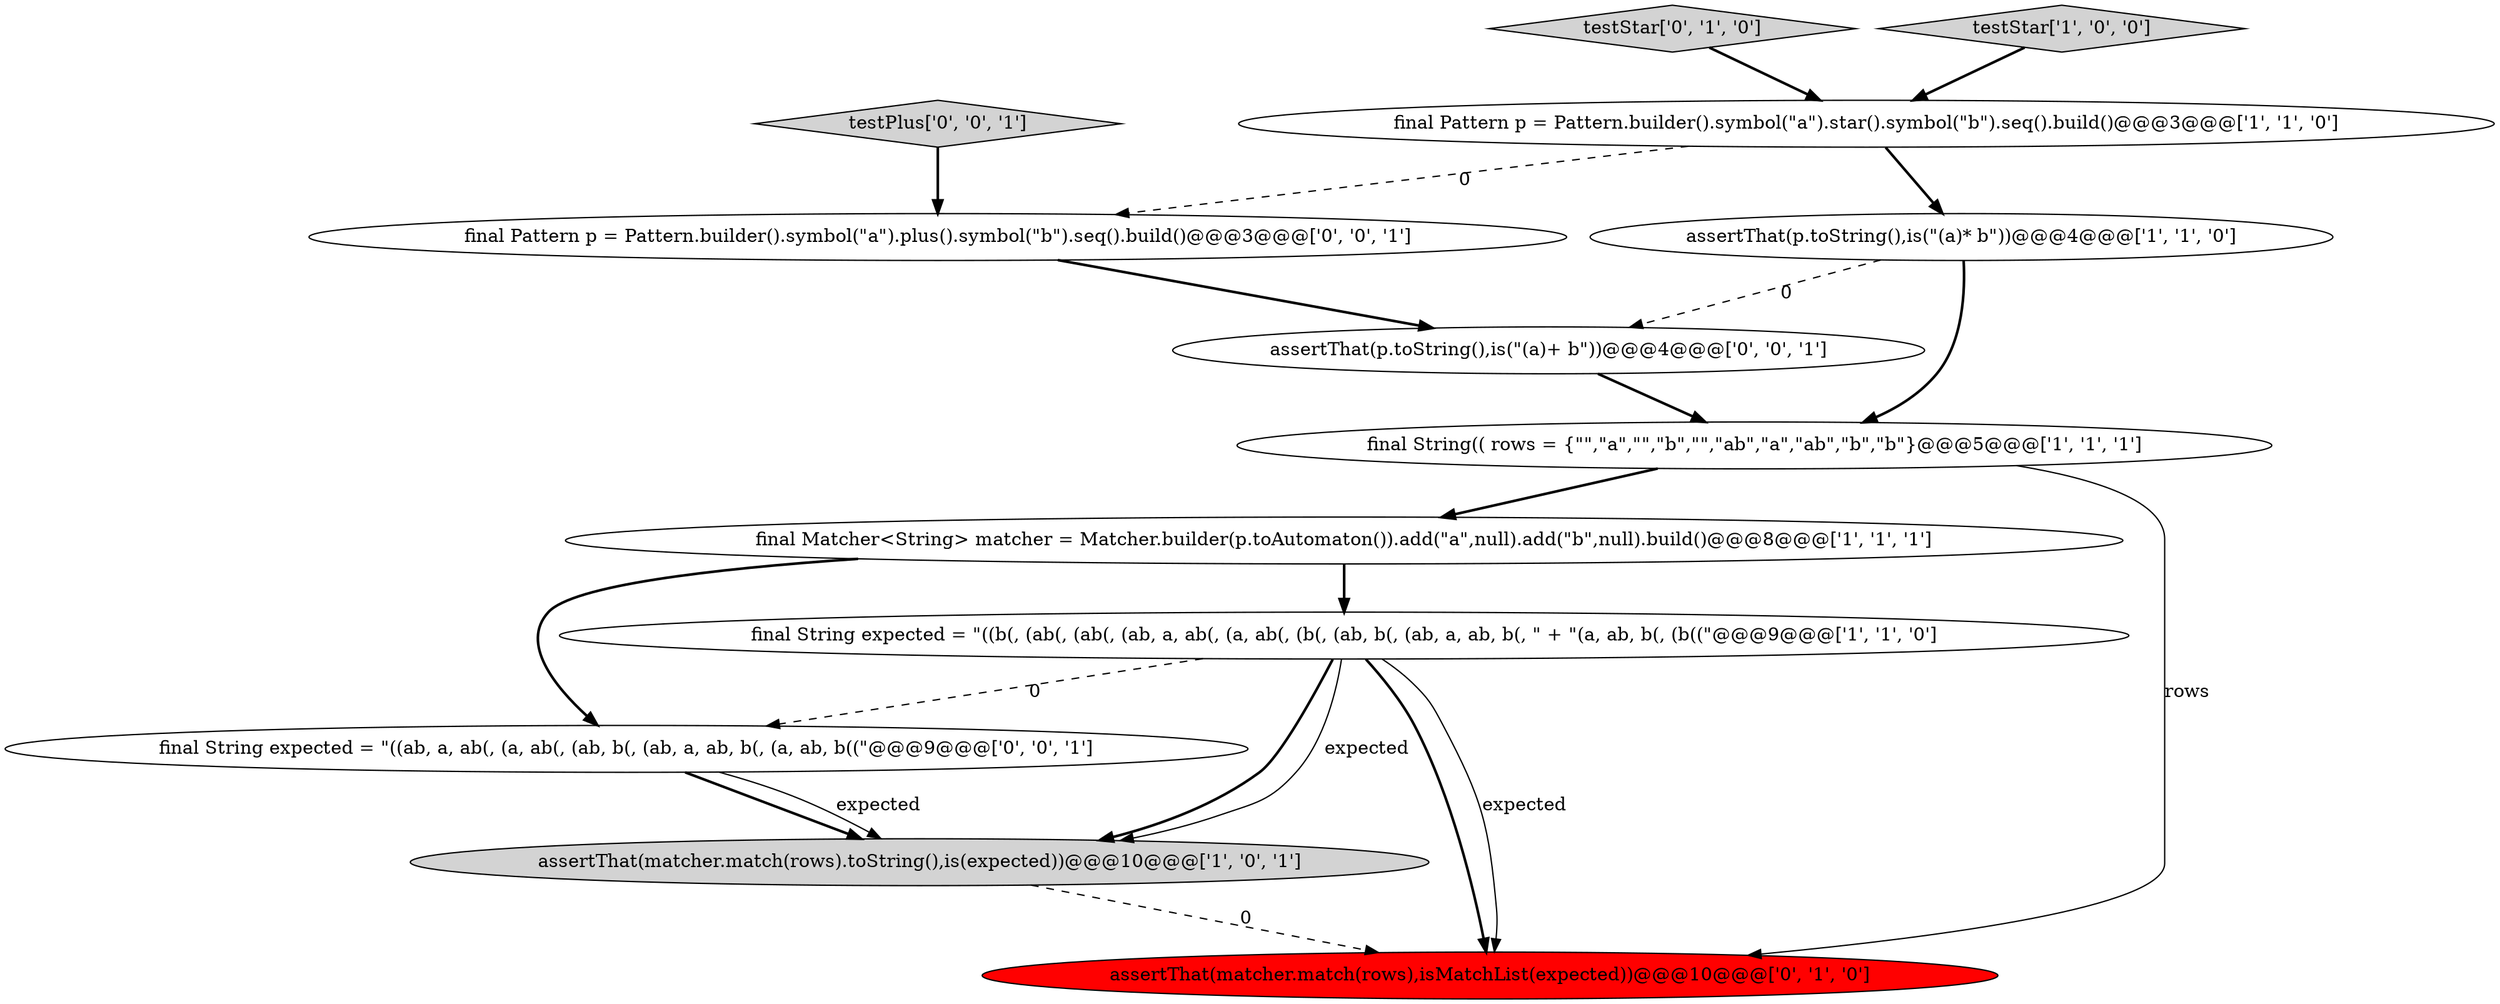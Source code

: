 digraph {
2 [style = filled, label = "assertThat(p.toString(),is(\"(a)* b\"))@@@4@@@['1', '1', '0']", fillcolor = white, shape = ellipse image = "AAA0AAABBB1BBB"];
10 [style = filled, label = "final String expected = \"((ab, a, ab(, (a, ab(, (ab, b(, (ab, a, ab, b(, (a, ab, b((\"@@@9@@@['0', '0', '1']", fillcolor = white, shape = ellipse image = "AAA0AAABBB3BBB"];
11 [style = filled, label = "final Pattern p = Pattern.builder().symbol(\"a\").plus().symbol(\"b\").seq().build()@@@3@@@['0', '0', '1']", fillcolor = white, shape = ellipse image = "AAA0AAABBB3BBB"];
1 [style = filled, label = "final String(( rows = {\"\",\"a\",\"\",\"b\",\"\",\"ab\",\"a\",\"ab\",\"b\",\"b\"}@@@5@@@['1', '1', '1']", fillcolor = white, shape = ellipse image = "AAA0AAABBB1BBB"];
3 [style = filled, label = "final String expected = \"((b(, (ab(, (ab(, (ab, a, ab(, (a, ab(, (b(, (ab, b(, (ab, a, ab, b(, \" + \"(a, ab, b(, (b((\"@@@9@@@['1', '1', '0']", fillcolor = white, shape = ellipse image = "AAA0AAABBB1BBB"];
9 [style = filled, label = "assertThat(p.toString(),is(\"(a)+ b\"))@@@4@@@['0', '0', '1']", fillcolor = white, shape = ellipse image = "AAA0AAABBB3BBB"];
8 [style = filled, label = "testStar['0', '1', '0']", fillcolor = lightgray, shape = diamond image = "AAA0AAABBB2BBB"];
4 [style = filled, label = "testStar['1', '0', '0']", fillcolor = lightgray, shape = diamond image = "AAA0AAABBB1BBB"];
6 [style = filled, label = "final Matcher<String> matcher = Matcher.builder(p.toAutomaton()).add(\"a\",null).add(\"b\",null).build()@@@8@@@['1', '1', '1']", fillcolor = white, shape = ellipse image = "AAA0AAABBB1BBB"];
12 [style = filled, label = "testPlus['0', '0', '1']", fillcolor = lightgray, shape = diamond image = "AAA0AAABBB3BBB"];
5 [style = filled, label = "final Pattern p = Pattern.builder().symbol(\"a\").star().symbol(\"b\").seq().build()@@@3@@@['1', '1', '0']", fillcolor = white, shape = ellipse image = "AAA0AAABBB1BBB"];
0 [style = filled, label = "assertThat(matcher.match(rows).toString(),is(expected))@@@10@@@['1', '0', '1']", fillcolor = lightgray, shape = ellipse image = "AAA0AAABBB1BBB"];
7 [style = filled, label = "assertThat(matcher.match(rows),isMatchList(expected))@@@10@@@['0', '1', '0']", fillcolor = red, shape = ellipse image = "AAA1AAABBB2BBB"];
6->3 [style = bold, label=""];
2->1 [style = bold, label=""];
1->7 [style = solid, label="rows"];
12->11 [style = bold, label=""];
11->9 [style = bold, label=""];
3->0 [style = bold, label=""];
3->0 [style = solid, label="expected"];
5->2 [style = bold, label=""];
1->6 [style = bold, label=""];
8->5 [style = bold, label=""];
5->11 [style = dashed, label="0"];
3->7 [style = bold, label=""];
2->9 [style = dashed, label="0"];
6->10 [style = bold, label=""];
10->0 [style = bold, label=""];
10->0 [style = solid, label="expected"];
3->10 [style = dashed, label="0"];
9->1 [style = bold, label=""];
0->7 [style = dashed, label="0"];
4->5 [style = bold, label=""];
3->7 [style = solid, label="expected"];
}
